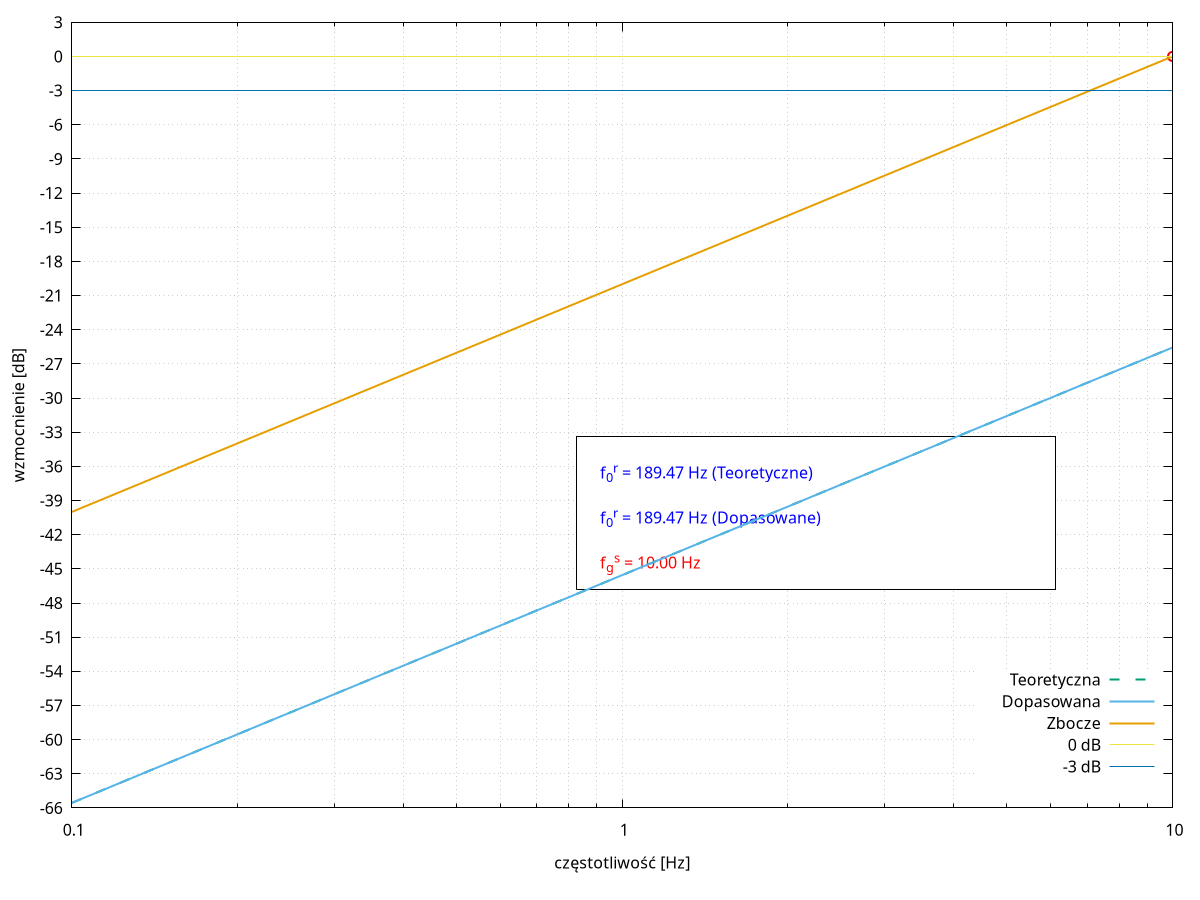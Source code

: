 #!/usr/bin/gnuplot

# Wartości do modyfikacji

Rr = 5.6e3              # rezystancja w Ohm zmierzona
Cr = 0.15e-6            # pojemność w F zmierzona

R0 = 5.6e3              # rezystancja w Ohm odczytana
C0 = 0.15e-6            # pojemność w F odczyta

f_fit_range_hight_corr = 10 # dodatkowe przesunięcie dla fitowania zbocza

# Stałe
data_file = "dane_gp.txt"
tau_r = Rr * Cr         # oczekiwana zmierzona
tau_0 = R0 * C0         # oczekiwana odczytana

cut_off_db = -3         # wartość wzmocnienia w dB dla której szukamy częst. granicznej
# Właściwy program, można edytować w razie potrzeb
# set multiplot
# set size 0.5,1

set key right bottom    # położenie legendy na wykresach
set log x               # oś X logarytmiczna
# set xtics 1
set yrange [:3]
set ytics 3             # dla wygody istawmy, aby oś Y miała główne punkty co 3 dB
set grid xtics mxtics ytics # ustawienia siatki

dB(x) = 20*log10(x)     # równanie na wyliczenie wzmonienia w dB

# Liczenie krzywej teoretycznej
theoretical_r(x) = 1.0/sqrt(1.0+1.0/(2.0*x*pi*tau_r)**2)
theoretical_0(x) = 1.0/sqrt(1.0+1.0/(2.0*x*pi*tau_0)**2)

# Dopasowanie krzywych teoretycznych do danych
# Dopasowanie robimy dla wartości zmierzonych oraz odczytanych.
# Wartości zmierzone to te bardziej prawdziwe
# Odczytane pokażą nam jaki błąd byśmy zrobili gdybyśmy zaufali paskom i etykietom.

tau_fit_r = tau_r
tau_fit_0 = tau_0

theoretical_fitted_r(x) = 1.0/sqrt(1.0+1.0/(2.0*x*pi*tau_fit_r)**2)
theoretical_fitted_0(x) = 1.0/sqrt(1.0+1.0/(2.0*x*pi*tau_fit_0)**2)

#   funkcja          plik z danymi   kolumny     zmienne do fitowania
fit theoretical_fitted_r(x) data_file using 1:2     via tau_fit_r
fit theoretical_fitted_0(x) data_file using 1:2     via tau_fit_0

# Częstotliwości graniczne
f_g_th_r = 1/(2*pi*tau_r)       # teoretyczne zmierzone
f_g_th_0 = 1/(2*pi*tau_0)       # teoretyczne odczytane
f_g_fit_r = 1/(2*pi*tau_fit_r)      # teroretczne dopasowane do zmieroznych
f_g_fit_0 = 1/(2*pi*tau_fit_0)      # teoretyczne dopasowane do odczytanych

# Dopasowanie zbocza filtra

# Parametry zboczna
a = 20          # opisuje nachylenie zboczna w dB/Hz
b = -20         # opisuje przesunięcie krzywej w domenie f

# Opis zboczna, określna nachylenie krzywej, wyrażone w dB/Hz
f_slope(x) = a*log10(x) + b
f_inv_slope(k) = 10**((k-b)/a)     # funkcja odwrotna do zbocza

fit [:f_g_fit_r-f_fit_range_hight_corr] f_slope(x) data_file using 1:(dB($2)) via b

f_g_sl = f_inv_slope(0)             # częśtotliwość graniczna ze zbocza

# Etykiety z wyznaczonymi wartościami
label_f_g_th_r = sprintf("f_0^r = %.2f Hz (Teoretyczne)", f_g_th_r)
label_f_g_th_0 = sprintf("f_0^0 = %.2f Hz (Teoretyczne)", f_g_th_0)
label_f_g_fit_r = sprintf("f_0^r = %.2f Hz (Dopasowane)", f_g_fit_r)
label_f_g_fit_0 = sprintf("f_0^0 = %.2f Hz (Dopasowane)", f_g_fit_0)
label_f_g_sl = sprintf("f_g^s = %.2f Hz", f_inv_slope(0))

print label_f_g_th_r
print label_f_g_th_0
print label_f_g_fit_r
print label_f_g_fit_0
print label_f_g_sl

# Wykres w domenie f
set term qt 0

set xlabel "częstotliwość_{} [Hz]"
set ylabel "wzmocnienie [dB]"

# Rysowanie kółek w miejscach wyznaczonych częstotliwości dla K = -3 dB
set object 1 circle at first f_g_fit_r,-3 radius char 0.5 \
    fillstyle empty border lc rgb '#0000ff' lw 2

# Rysowanie kółek w miejscach wyznaczonych przez zbocze dla K = -3 dB
set object 2 circle at first f_g_sl,0 radius char 0.5 \
    fillstyle empty border lc rgb '#ff0000' lw 2

text_x_pos = 0.500
text_y_pos = 0.430
box_x_offset = 0.18
set object 3 rect at screen text_x_pos+box_x_offset,text_y_pos size screen 0.40,0.17 lt 2

set label 11 at screen text_x_pos, screen text_y_pos+0.045 label_f_g_th_r tc rgb '#0000ff'
set label 12 at screen text_x_pos, screen text_y_pos-0.005 label_f_g_fit_r tc rgb '#0000ff'
set label 13 at screen text_x_pos, screen text_y_pos-0.055 label_f_g_sl tc rgb '#ff0000'

plot \
    data_file using 1:(dB($2)) pt 7 t "Dane pomiarowe", \
    dB(theoretical_r(x)) lw 2 dt 2 t "Teoretyczna", \
    dB(theoretical_fitted_r(x)) lw 2 t "Dopasowana", \
    f_slope(x) lw 2 t "Zbocze", \
     0 t "0 dB", \
    -3 t "-3 dB"

set terminal png size 600,600
set output "plot_gp_K_frequency.png"

replot

# pause -1

unset object 1
unset object 2

# Wykres w domenie f/f_0
set term qt 1

set xlabel "f/f_0"
set ylabel "wzmocnienie [dB]"

# Rysowanie kółek w miejscach wyznaczonych częstotliwości dla K = -3 dB
set object 1 circle at first f_g_fit_r/f_g_fit_r,-3 radius char 0.5 \
    fillstyle empty border lc rgb '#0000ff' lw 2

# Rysowanie kółek w miejscach wyznaczonych przez zbocze dla K = -3 dB
set object 2 circle at first f_g_sl/f_g_fit_r,0 radius char 0.5 \
    fillstyle empty border lc rgb '#ff0000' lw 2

#set label at (f_inv_slope(0)*1.3)/f_g_fit_r,cut_off_db+4.25 label_f_g_th_r tc rgb '#0000ff'
#set label at (f_inv_slope(0)*1.3)/f_g_fit_r,cut_off_db+2.50 label_f_g_fit_r tc rgb '#0000ff'
#set label at (f_inv_slope(0)*1.3)/f_g_fit_r,cut_off_db+0.75 label_f_g_sl tc rgb '#ff0000'

plot \
    data_file using ($1/f_g_fit_r):(dB($2)) pt 7 t "Dane pomiarowe", \
    dB(theoretical_r(x*f_g_th_r)) lw 2 dt 2 t "Teoretyczna", \
    dB(theoretical_fitted_r(x*f_g_fit_r)) lw 2 t "Dopasowana", \
    f_slope(x*f_g_fit_r) lw 2 t "Zbocze", \
     0 t "0 dB", \
    -3 t "-3 dB"

set terminal png size 600,600
set output "plot_gp_K_relative.png"

replot

# pause -1

# Wykres przesuniecia fazowego w domenie f/f_0
set term qt 3

unset object 1
unset object 2
unset object 3

unset label 11
unset label 12
unset label 13

ymax = 95
ymin = -5
FACTOR=pi/180  #conversion factor from deg to rad

set yrange [ymin:ymax]
set ytics 15
set mytics 3

set y2range [ymin*FACTOR:ymax*FACTOR]
set y2tics ("π/2" -pi/2, "π/4" -pi/4, "0" 0, "π/4" pi/4, "π/2" pi/2)
#set y2tics pi/4
#set format y2 "%.2Pπ"

set key right top       # położenie legendy na wykresach

set xlabel "f/f_0"
set ylabel "przesunięcie fazowe [degree]"
set y2label "przesunięcie fazowe [rad]"

f_phase_shift(x) = pi/2 - atan(x)

plot \
    data_file using ($1/f_g_fit_r):3 pt 7 t "Dane pomiarowe", \
    f_phase_shift(x) / FACTOR t "Krzywa teoretyczna"

set terminal png size 800,600
set output "plot_gp_dPhi_relative.png"

replot

unset object 1
unset object 2

# pause -1
